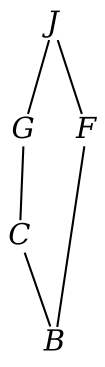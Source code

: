 digraph BundleClosure__Taxonomy {
    rankdir = BT

    G [
        fontname = "Times-Italic",
        fontsize = 14,
        shape = plain,
        label = G
    ]

    J [
        fontname = "Times-Italic",
        fontsize = 14,
        shape = plain,
        label = J
    ]

    C [
        fontname = "Times-Italic",
        fontsize = 14,
        shape = plain,
        label = C
    ]

    F [
        fontname = "Times-Italic",
        fontsize = 14,
        shape = plain,
        label = F
    ]

    B [
        fontname = "Times-Italic",
        fontsize = 14,
        shape = plain,
        label = B
    ]

    G -> J [
        arrowhead = none,
        fontsize = 8
    ]

    C -> G [
        arrowhead = none,
        fontsize = 8
    ]

    F -> J [
        arrowhead = none,
        fontsize = 8
    ]

    B -> C [
        arrowhead = none,
        fontsize = 8
    ]

    B -> F [
        arrowhead = none,
        fontsize = 8
    ]
}